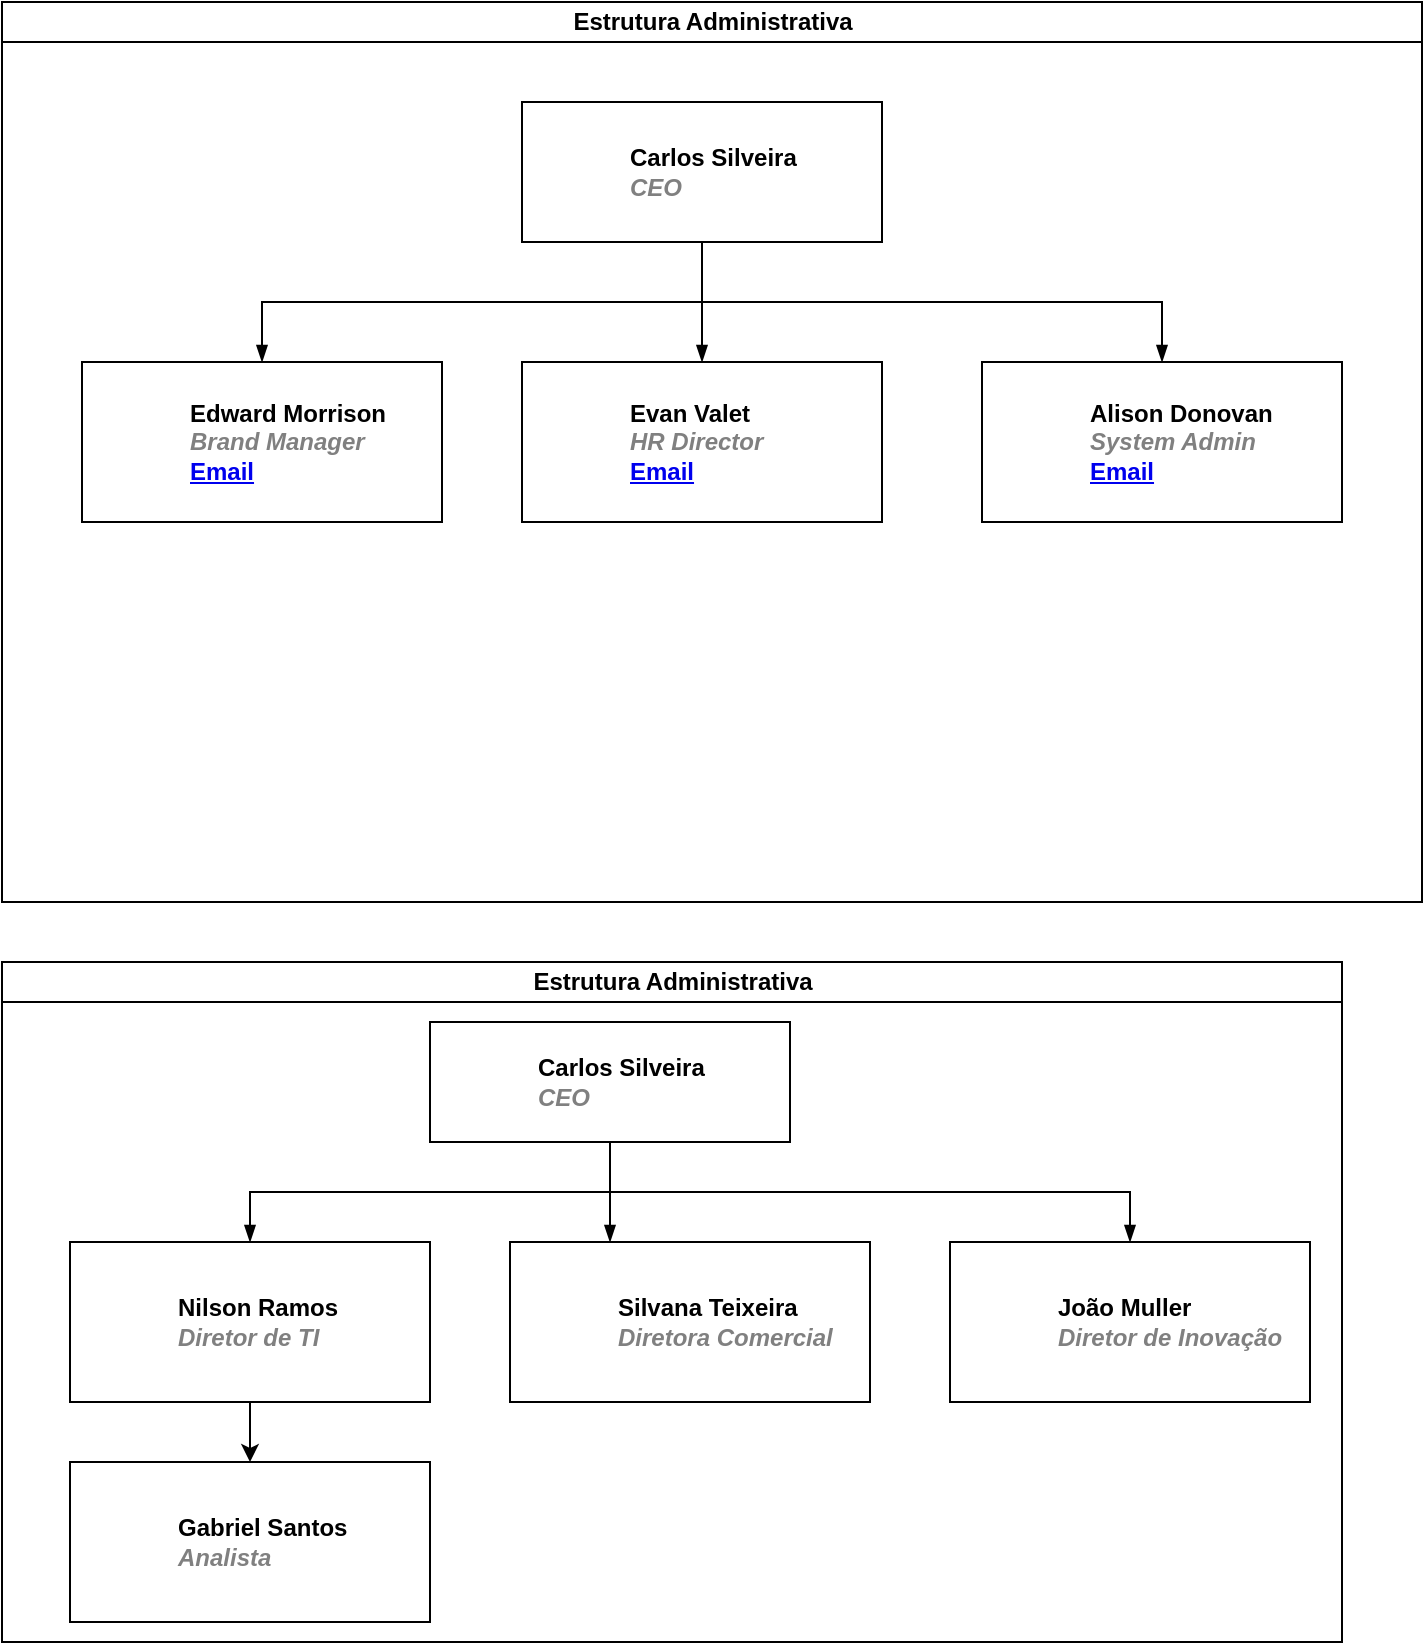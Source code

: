<mxfile version="14.4.3" type="github">
  <diagram id="prtHgNgQTEPvFCAcTncT" name="Page-1">
    <mxGraphModel dx="931" dy="534" grid="1" gridSize="10" guides="1" tooltips="1" connect="1" arrows="1" fold="1" page="1" pageScale="1" pageWidth="827" pageHeight="1169" math="0" shadow="0">
      <root>
        <mxCell id="0" />
        <mxCell id="1" parent="0" />
        <mxCell id="dNxyNK7c78bLwvsdeMH5-11" value="Estrutura Administrativa" style="swimlane;html=1;startSize=20;horizontal=1;containerType=tree;glass=0;" parent="1" vertex="1">
          <mxGeometry x="70" y="90" width="710" height="450" as="geometry" />
        </mxCell>
        <UserObject label="Carlos Silveira&lt;br&gt;&lt;i style=&quot;color: gray&quot;&gt;CEO&lt;/i&gt;&lt;br&gt;" name="Tessa Miller" position="CFO" location="Office 1" email="me@example.com" placeholders="1" id="dNxyNK7c78bLwvsdeMH5-12">
          <mxCell style="label;image=https://cdn3.iconfinder.com/data/icons/user-avatars-1/512/users-3-128.png;whiteSpace=wrap;html=1;rounded=0;glass=0;treeMoving=1;treeFolding=1;" parent="dNxyNK7c78bLwvsdeMH5-11" vertex="1">
            <mxGeometry x="260" y="50" width="180" height="70" as="geometry" />
          </mxCell>
        </UserObject>
        <mxCell id="dNxyNK7c78bLwvsdeMH5-13" value="" style="endArrow=blockThin;endFill=1;fontSize=11;edgeStyle=elbowEdgeStyle;elbow=vertical;rounded=0;" parent="dNxyNK7c78bLwvsdeMH5-11" source="dNxyNK7c78bLwvsdeMH5-12" target="dNxyNK7c78bLwvsdeMH5-14" edge="1">
          <mxGeometry relative="1" as="geometry" />
        </mxCell>
        <UserObject label="%name%&lt;br&gt;&lt;i style=&quot;color: gray&quot;&gt;%position%&lt;/i&gt;&lt;br&gt;&lt;a href=&quot;mailto:%email%&quot;&gt;Email&lt;/a&gt;" name="Edward Morrison" position="Brand Manager" location="Office 2" email="me@example.com" placeholders="1" id="dNxyNK7c78bLwvsdeMH5-14">
          <mxCell style="label;image=https://cdn3.iconfinder.com/data/icons/user-avatars-1/512/users-10-3-128.png;whiteSpace=wrap;html=1;rounded=0;glass=0;treeFolding=1;treeMoving=1;" parent="dNxyNK7c78bLwvsdeMH5-11" vertex="1">
            <mxGeometry x="40" y="180" width="180" height="80" as="geometry" />
          </mxCell>
        </UserObject>
        <mxCell id="dNxyNK7c78bLwvsdeMH5-15" value="" style="endArrow=blockThin;endFill=1;fontSize=11;edgeStyle=elbowEdgeStyle;elbow=vertical;rounded=0;" parent="dNxyNK7c78bLwvsdeMH5-11" source="dNxyNK7c78bLwvsdeMH5-12" target="dNxyNK7c78bLwvsdeMH5-16" edge="1">
          <mxGeometry relative="1" as="geometry" />
        </mxCell>
        <UserObject label="%name%&lt;br&gt;&lt;i style=&quot;color: gray&quot;&gt;%position%&lt;/i&gt;&lt;br&gt;&lt;a href=&quot;mailto:%email%&quot;&gt;Email&lt;/a&gt;" name="Evan Valet" position="HR Director" location="Office 4" email="me@example.com" placeholders="1" id="dNxyNK7c78bLwvsdeMH5-16">
          <mxCell style="label;image=https://cdn3.iconfinder.com/data/icons/user-avatars-1/512/users-9-2-128.png;whiteSpace=wrap;html=1;rounded=0;glass=0;treeFolding=1;treeMoving=1;" parent="dNxyNK7c78bLwvsdeMH5-11" vertex="1">
            <mxGeometry x="260" y="180" width="180" height="80" as="geometry" />
          </mxCell>
        </UserObject>
        <mxCell id="dNxyNK7c78bLwvsdeMH5-17" value="" style="endArrow=blockThin;endFill=1;fontSize=11;edgeStyle=elbowEdgeStyle;elbow=vertical;rounded=0;" parent="dNxyNK7c78bLwvsdeMH5-11" source="dNxyNK7c78bLwvsdeMH5-12" target="dNxyNK7c78bLwvsdeMH5-18" edge="1">
          <mxGeometry relative="1" as="geometry" />
        </mxCell>
        <UserObject label="%name%&lt;br&gt;&lt;i style=&quot;color: gray&quot;&gt;%position%&lt;/i&gt;&lt;br&gt;&lt;a href=&quot;mailto:%email%&quot;&gt;Email&lt;/a&gt;" name="Alison Donovan" position="System Admin" location="Office 3" email="me@example.com" placeholders="1" id="dNxyNK7c78bLwvsdeMH5-18">
          <mxCell style="label;image=https://cdn3.iconfinder.com/data/icons/user-avatars-1/512/users-2-128.png;whiteSpace=wrap;html=1;rounded=0;glass=0;" parent="dNxyNK7c78bLwvsdeMH5-11" vertex="1">
            <mxGeometry x="490" y="180" width="180" height="80" as="geometry" />
          </mxCell>
        </UserObject>
        <mxCell id="ps3skidrg6vPjcU391YH-1" value="Estrutura Administrativa" style="swimlane;html=1;startSize=20;horizontal=1;containerType=tree;glass=0;" vertex="1" parent="1">
          <mxGeometry x="70" y="570" width="670" height="340" as="geometry" />
        </mxCell>
        <UserObject label="Carlos Silveira&lt;br&gt;&lt;i style=&quot;color: gray&quot;&gt;CEO&lt;/i&gt;&lt;br&gt;" name="Tessa Miller" position="CFO" location="Office 1" email="me@example.com" placeholders="1" id="ps3skidrg6vPjcU391YH-2">
          <mxCell style="label;image=https://cdn3.iconfinder.com/data/icons/user-avatars-1/512/users-9-2-128.png;whiteSpace=wrap;html=1;rounded=0;glass=0;treeMoving=1;treeFolding=1;direction=east;" vertex="1" parent="ps3skidrg6vPjcU391YH-1">
            <mxGeometry x="214" y="30" width="180" height="60" as="geometry" />
          </mxCell>
        </UserObject>
        <mxCell id="ps3skidrg6vPjcU391YH-3" value="" style="endArrow=blockThin;endFill=1;fontSize=11;edgeStyle=elbowEdgeStyle;elbow=vertical;rounded=0;" edge="1" parent="ps3skidrg6vPjcU391YH-1" source="ps3skidrg6vPjcU391YH-2" target="ps3skidrg6vPjcU391YH-4">
          <mxGeometry relative="1" as="geometry">
            <Array as="points">
              <mxPoint x="304" y="115" />
            </Array>
          </mxGeometry>
        </mxCell>
        <UserObject label="&lt;span id=&quot;docs-internal-guid-93a6dfc5-7fff-ca33-a34c-662f9919d568&quot;&gt;Nilson Ramos&lt;/span&gt;&lt;br&gt;&lt;i style=&quot;color: gray&quot;&gt;Diretor de TI&lt;/i&gt;&lt;br&gt;&lt;a href=&quot;mailto:%email%&quot;&gt;&lt;/a&gt;" name="Edward Morrison" position="Brand Manager" location="Office 2" email="me@example.com" placeholders="1" id="ps3skidrg6vPjcU391YH-4">
          <mxCell style="label;image=https://cdn3.iconfinder.com/data/icons/user-avatars-1/512/users-10-3-128.png;whiteSpace=wrap;html=1;rounded=0;glass=0;treeFolding=1;treeMoving=1;" vertex="1" parent="ps3skidrg6vPjcU391YH-1">
            <mxGeometry x="34" y="140" width="180" height="80" as="geometry" />
          </mxCell>
        </UserObject>
        <mxCell id="ps3skidrg6vPjcU391YH-5" value="" style="endArrow=blockThin;endFill=1;fontSize=11;edgeStyle=elbowEdgeStyle;elbow=vertical;rounded=0;" edge="1" parent="ps3skidrg6vPjcU391YH-1" source="ps3skidrg6vPjcU391YH-2" target="ps3skidrg6vPjcU391YH-6">
          <mxGeometry relative="1" as="geometry">
            <Array as="points">
              <mxPoint x="304" y="112" />
            </Array>
          </mxGeometry>
        </mxCell>
        <UserObject label="&lt;span id=&quot;docs-internal-guid-93a6dfc5-7fff-ca33-a34c-662f9919d568&quot;&gt;Silvana Teixeira&lt;/span&gt;&lt;br&gt;&lt;i style=&quot;color: gray&quot;&gt;Diretora Comercial&lt;/i&gt;&lt;br&gt;&lt;a href=&quot;mailto:%email%&quot;&gt;&lt;/a&gt;" name="Evan Valet" position="HR Director" location="Office 4" email="me@example.com" placeholders="1" id="ps3skidrg6vPjcU391YH-6">
          <mxCell style="label;image=https://cdn3.iconfinder.com/data/icons/user-avatars-1/512/users-3-128.png;whiteSpace=wrap;html=1;rounded=0;glass=0;treeFolding=1;treeMoving=1;" vertex="1" parent="ps3skidrg6vPjcU391YH-1">
            <mxGeometry x="254" y="140" width="180" height="80" as="geometry" />
          </mxCell>
        </UserObject>
        <UserObject label="&lt;span id=&quot;docs-internal-guid-93a6dfc5-7fff-ca33-a34c-662f9919d568&quot;&gt;Gabriel Santos&lt;/span&gt;&lt;br&gt;&lt;i style=&quot;color: gray&quot;&gt;Analista&lt;/i&gt;&lt;br&gt;&lt;a href=&quot;mailto:%email%&quot;&gt;&lt;/a&gt;" name="Alison Donovan" position="System Admin" location="Office 3" email="me@example.com" placeholders="1" id="ps3skidrg6vPjcU391YH-8">
          <mxCell style="label;image=https://cdn3.iconfinder.com/data/icons/user-avatars-1/512/users-2-128.png;whiteSpace=wrap;html=1;rounded=0;glass=0;" vertex="1" parent="ps3skidrg6vPjcU391YH-1">
            <mxGeometry x="34" y="250" width="180" height="80" as="geometry" />
          </mxCell>
        </UserObject>
        <UserObject label="&lt;span id=&quot;docs-internal-guid-93a6dfc5-7fff-ca33-a34c-662f9919d568&quot;&gt;João Muller&lt;/span&gt;&lt;br&gt;&lt;i style=&quot;color: gray&quot;&gt;Diretor de Inovação&lt;/i&gt;&lt;br&gt;&lt;a href=&quot;mailto:me@example.com&quot;&gt;&lt;/a&gt;" name="Edward Morrison" position="Brand Manager" location="Office 2" email="me@example.com" placeholders="1" id="ps3skidrg6vPjcU391YH-11">
          <mxCell style="label;image=https://cdn3.iconfinder.com/data/icons/user-avatars-1/512/users-11-2-512.png;whiteSpace=wrap;html=1;rounded=0;glass=0;treeFolding=1;treeMoving=1;" vertex="1" parent="ps3skidrg6vPjcU391YH-1">
            <mxGeometry x="474" y="140" width="180" height="80" as="geometry" />
          </mxCell>
        </UserObject>
        <mxCell id="ps3skidrg6vPjcU391YH-15" value="" style="endArrow=blockThin;endFill=1;fontSize=11;edgeStyle=elbowEdgeStyle;elbow=vertical;rounded=0;entryX=0.5;entryY=0;entryDx=0;entryDy=0;" edge="1" parent="ps3skidrg6vPjcU391YH-1" target="ps3skidrg6vPjcU391YH-11">
          <mxGeometry relative="1" as="geometry">
            <mxPoint x="304" y="115" as="sourcePoint" />
            <mxPoint x="454" y="165" as="targetPoint" />
            <Array as="points">
              <mxPoint x="324" y="115" />
              <mxPoint x="504" y="115" />
              <mxPoint x="414" y="115" />
              <mxPoint x="534" y="105" />
              <mxPoint x="453.66" y="110.16" />
            </Array>
          </mxGeometry>
        </mxCell>
        <mxCell id="ps3skidrg6vPjcU391YH-16" value="" style="endArrow=classic;html=1;exitX=0.5;exitY=1;exitDx=0;exitDy=0;entryX=0.5;entryY=0;entryDx=0;entryDy=0;" edge="1" parent="ps3skidrg6vPjcU391YH-1" source="ps3skidrg6vPjcU391YH-4" target="ps3skidrg6vPjcU391YH-8">
          <mxGeometry width="50" height="50" relative="1" as="geometry">
            <mxPoint x="184" y="225" as="sourcePoint" />
            <mxPoint x="234" y="175" as="targetPoint" />
          </mxGeometry>
        </mxCell>
      </root>
    </mxGraphModel>
  </diagram>
</mxfile>
